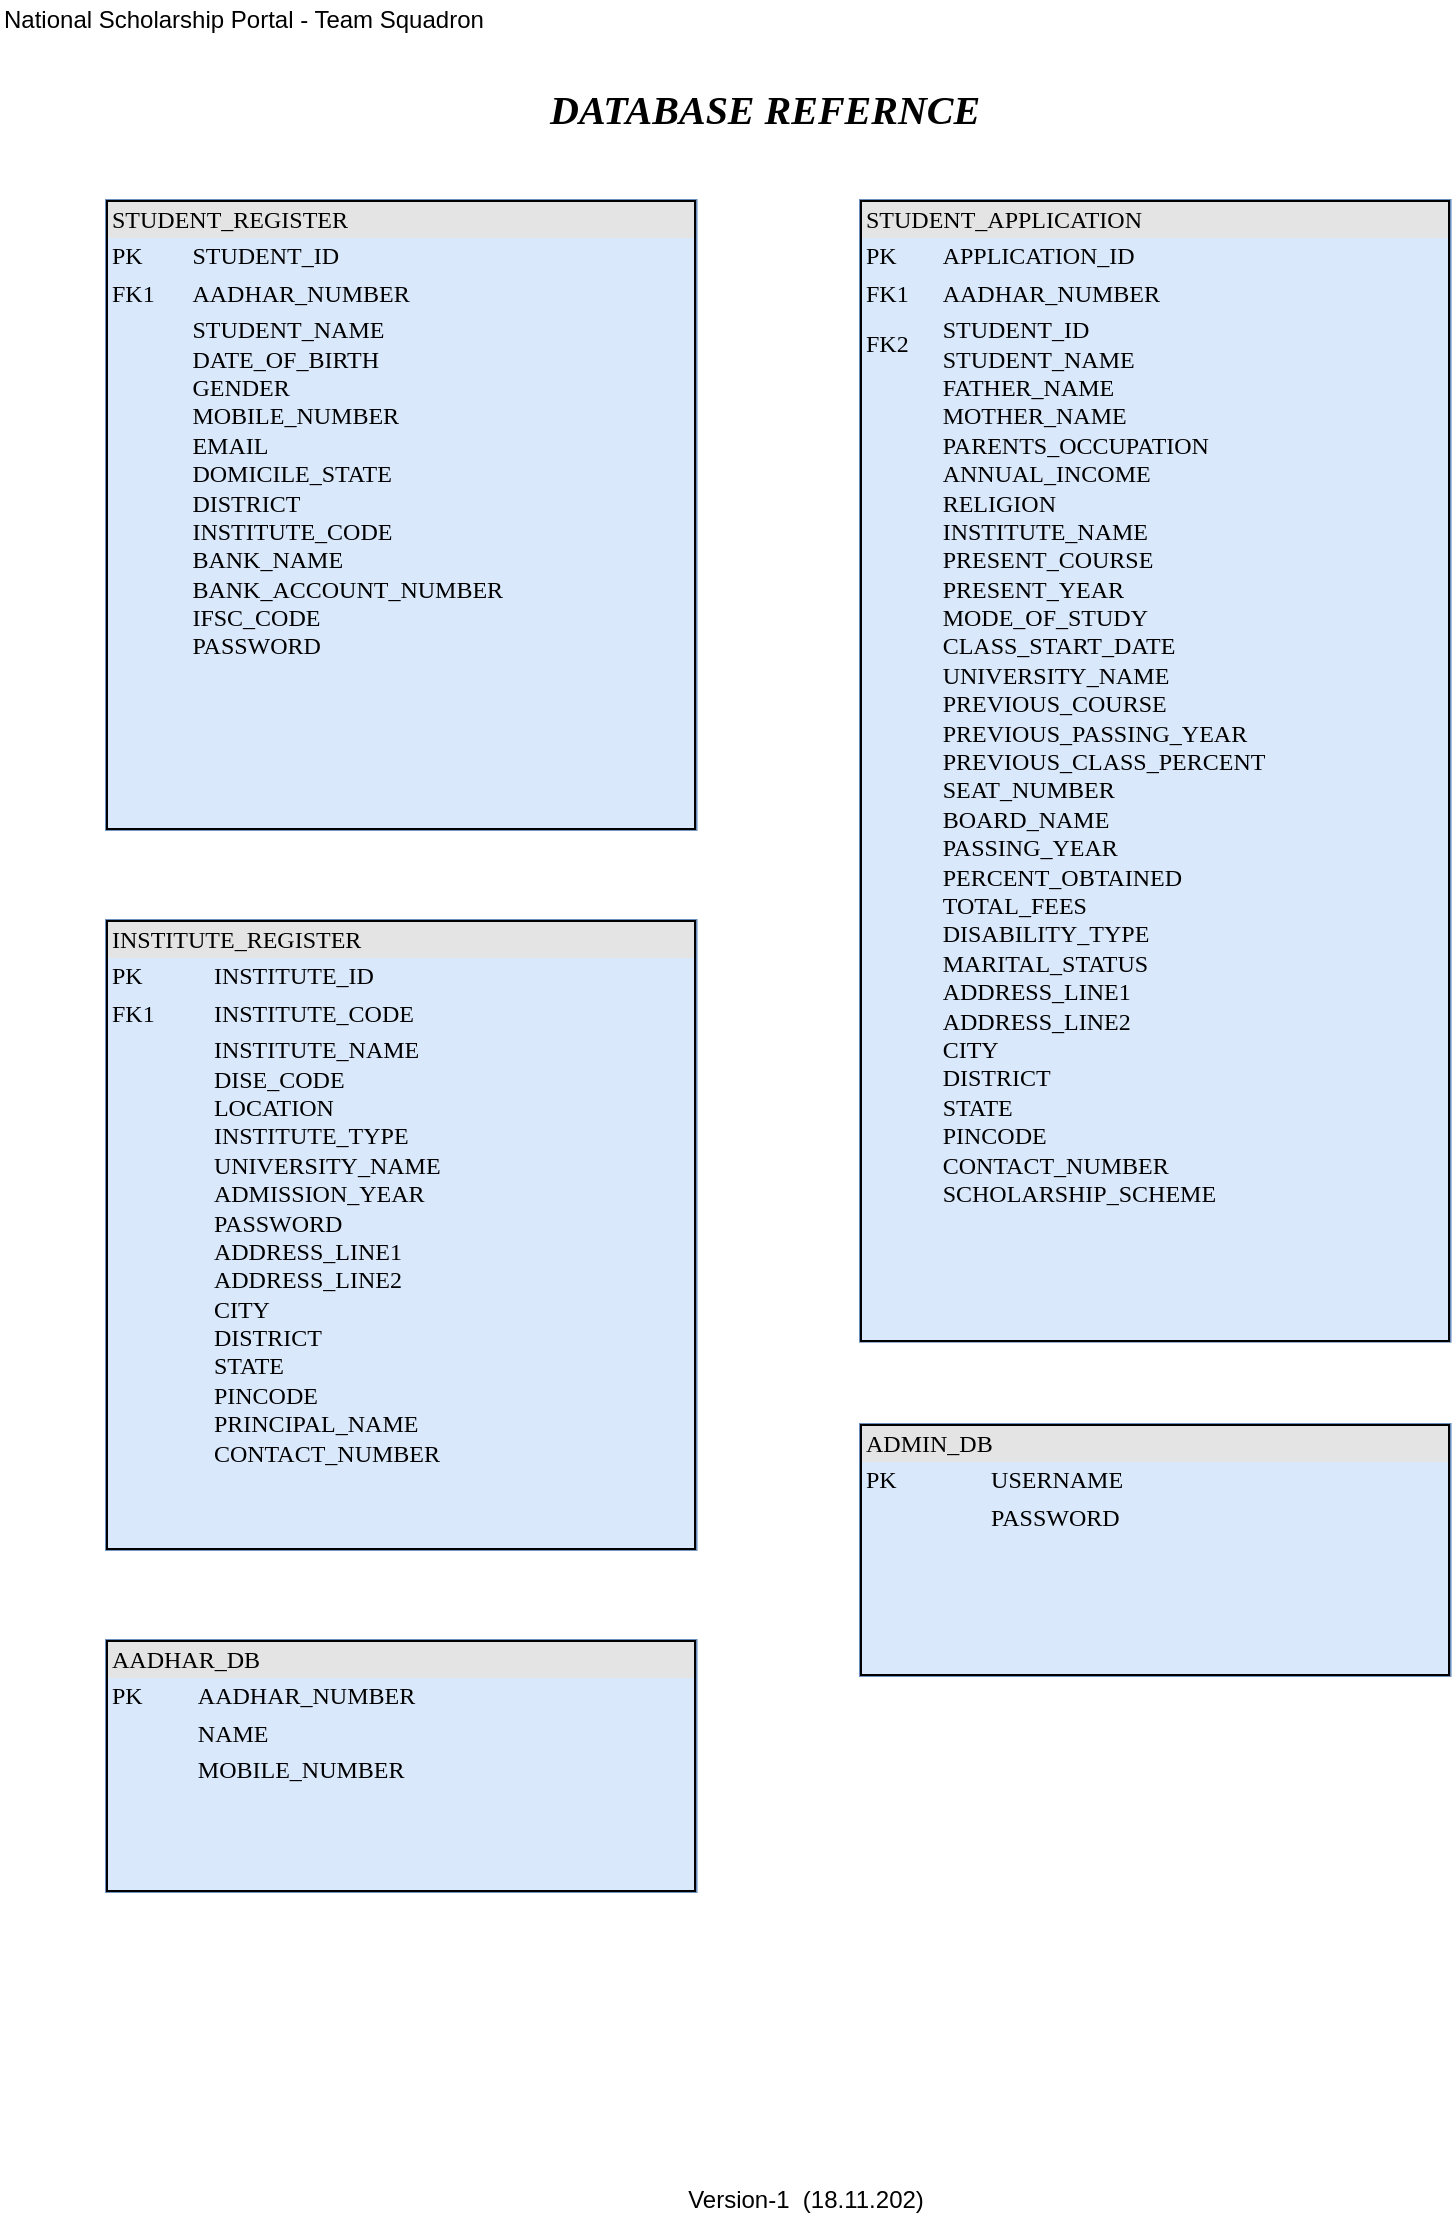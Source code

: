 <mxfile version="12.2.2" type="device" pages="1"><diagram id="fnk4PcqJJyVQ6ZvqiUxD" name="Page-1"><mxGraphModel dx="1423" dy="867" grid="1" gridSize="10" guides="1" tooltips="1" connect="1" arrows="1" fold="1" page="1" pageScale="1" pageWidth="827" pageHeight="1169" background="none" math="0" shadow="0"><root><mxCell id="0"/><mxCell id="1" parent="0"/><mxCell id="5DCXPG_SG6mL2gC4ugzk-2" value="&lt;font face=&quot;Verdana&quot; size=&quot;1&quot;&gt;&lt;i&gt;&lt;b style=&quot;font-size: 20px&quot;&gt;DATABASE REFERNCE&lt;/b&gt;&lt;/i&gt;&lt;/font&gt;" style="text;html=1;resizable=0;points=[];autosize=1;align=left;verticalAlign=top;spacingTop=-4;" parent="1" vertex="1"><mxGeometry x="283" y="60" width="260" height="20" as="geometry"/></mxCell><mxCell id="5DCXPG_SG6mL2gC4ugzk-4" value="National Scholarship Portal - Team Squadron" style="text;html=1;resizable=0;points=[];autosize=1;align=left;verticalAlign=top;spacingTop=-4;" parent="1" vertex="1"><mxGeometry x="10" y="20" width="260" height="20" as="geometry"/></mxCell><mxCell id="5DCXPG_SG6mL2gC4ugzk-15" value="&lt;div style=&quot;box-sizing: border-box ; width: 100% ; background: #e4e4e4 ; padding: 2px&quot;&gt;STUDENT_APPLICATION&lt;/div&gt;&lt;table style=&quot;width: 100% ; font-size: 1em&quot; cellpadding=&quot;2&quot; cellspacing=&quot;0&quot;&gt;&lt;tbody&gt;&lt;tr&gt;&lt;td&gt;PK&lt;/td&gt;&lt;td&gt;APPLICATION_ID&lt;/td&gt;&lt;/tr&gt;&lt;tr&gt;&lt;td&gt;FK1&lt;br&gt;&lt;/td&gt;&lt;td&gt;AADHAR_NUMBER&lt;br&gt;&lt;/td&gt;&lt;/tr&gt;&lt;tr&gt;&lt;td&gt;FK2&lt;br&gt;&lt;br&gt;&lt;br&gt;&lt;br&gt;&lt;br&gt;&lt;br&gt;&lt;br&gt;&lt;br&gt;&lt;br&gt;&lt;br&gt;&lt;br&gt;&lt;br&gt;&lt;br&gt;&lt;br&gt;&lt;br&gt;&lt;br&gt;&lt;br&gt;&lt;br&gt;&lt;br&gt;&lt;br&gt;&lt;br&gt;&lt;br&gt;&lt;br&gt;&lt;br&gt;&lt;br&gt;&lt;br&gt;&lt;br&gt;&lt;br&gt;&lt;br&gt;&lt;br&gt;&lt;br&gt;&lt;br&gt;&lt;br&gt;&lt;/td&gt;&lt;td&gt;STUDENT_ID&amp;nbsp;&lt;br&gt;STUDENT_NAME&lt;br&gt;FATHER_NAME&amp;nbsp;&lt;br&gt;MOTHER_NAME&amp;nbsp;&lt;br&gt;PARENTS_OCCUPATION&lt;br&gt;ANNUAL_INCOME&lt;br&gt;RELIGION&lt;br&gt;INSTITUTE_NAME&amp;nbsp;&lt;br&gt;PRESENT_COURSE&amp;nbsp;&lt;br&gt;PRESENT_YEAR&amp;nbsp;&lt;br&gt;MODE_OF_STUDY&lt;br&gt;CLASS_START_DATE&amp;nbsp;&lt;br&gt;UNIVERSITY_NAME&amp;nbsp;&lt;br&gt;PREVIOUS_COURSE&amp;nbsp;&lt;br&gt;PREVIOUS_PASSING_YEAR&amp;nbsp;&lt;br&gt;PREVIOUS_CLASS_PERCENT&amp;nbsp;&lt;br&gt;SEAT_NUMBER&amp;nbsp;&lt;br&gt;BOARD_NAME&amp;nbsp;&lt;br&gt;PASSING_YEAR&amp;nbsp;&lt;br&gt;PERCENT_OBTAINED&amp;nbsp;&lt;br&gt;TOTAL_FEES&amp;nbsp;&lt;br&gt;DISABILITY_TYPE&amp;nbsp;&lt;br&gt;MARITAL_STATUS&amp;nbsp;&lt;br&gt;ADDRESS_LINE1&amp;nbsp;&lt;br&gt;ADDRESS_LINE2&amp;nbsp;&lt;br&gt;CITY&amp;nbsp;&lt;br&gt;DISTRICT&amp;nbsp;&lt;br&gt;STATE&amp;nbsp;&lt;br&gt;PINCODE&amp;nbsp;&lt;br&gt;CONTACT_NUMBER&lt;br&gt;SCHOLARSHIP_SCHEME&amp;nbsp;&amp;nbsp;&lt;br&gt;&lt;br&gt;&lt;br&gt;&lt;br&gt;&lt;/td&gt;&lt;/tr&gt;&lt;/tbody&gt;&lt;/table&gt;" style="verticalAlign=top;align=left;overflow=fill;html=1;fillColor=#dae8fc;strokeColor=#6c8ebf;gradientColor=none;fontFamily=Verdana;labelBorderColor=#000000;" parent="1" vertex="1"><mxGeometry x="440" y="120" width="295.275" height="570.865" as="geometry"/></mxCell><mxCell id="5DCXPG_SG6mL2gC4ugzk-17" value="&lt;div style=&quot;box-sizing: border-box ; width: 100% ; background: #e4e4e4 ; padding: 2px&quot;&gt;STUDENT_REGISTER&lt;/div&gt;&lt;table style=&quot;width: 100% ; font-size: 1em&quot; cellpadding=&quot;2&quot; cellspacing=&quot;0&quot;&gt;&lt;tbody&gt;&lt;tr&gt;&lt;td&gt;PK&lt;/td&gt;&lt;td&gt;STUDENT_ID&lt;/td&gt;&lt;/tr&gt;&lt;tr&gt;&lt;td&gt;FK1&lt;/td&gt;&lt;td&gt;AADHAR_NUMBER&lt;/td&gt;&lt;/tr&gt;&lt;tr&gt;&lt;td&gt;&lt;/td&gt;&lt;td&gt;STUDENT_NAME&lt;br&gt;DATE_OF_BIRTH&lt;br&gt;GENDER&lt;br&gt;MOBILE_NUMBER&lt;br&gt;EMAIL&lt;br&gt;DOMICILE_STATE&lt;br&gt;DISTRICT&lt;br&gt;INSTITUTE_CODE&lt;br&gt;BANK_NAME&lt;br&gt;BANK_ACCOUNT_NUMBER&lt;br&gt;IFSC_CODE&lt;br&gt;PASSWORD&lt;br&gt;&lt;/td&gt;&lt;/tr&gt;&lt;/tbody&gt;&lt;/table&gt;" style="verticalAlign=top;align=left;overflow=fill;html=1;fillColor=#dae8fc;labelBorderColor=#000000;fontFamily=Verdana;strokeColor=#6c8ebf;" parent="1" vertex="1"><mxGeometry x="63" y="120" width="295.275" height="314.96" as="geometry"/></mxCell><mxCell id="5DCXPG_SG6mL2gC4ugzk-36" value="&lt;div style=&quot;box-sizing: border-box ; width: 100% ; background: #e4e4e4 ; padding: 2px&quot;&gt;AADHAR_DB&lt;/div&gt;&lt;table style=&quot;width: 100% ; font-size: 1em&quot; cellpadding=&quot;2&quot; cellspacing=&quot;0&quot;&gt;&lt;tbody&gt;&lt;tr&gt;&lt;td&gt;PK&lt;/td&gt;&lt;td&gt;AADHAR_NUMBER&lt;br&gt;&lt;/td&gt;&lt;/tr&gt;&lt;tr&gt;&lt;td&gt;&lt;br&gt;&lt;/td&gt;&lt;td&gt;NAME&lt;br&gt;&lt;/td&gt;&lt;/tr&gt;&lt;tr&gt;&lt;td&gt;&lt;/td&gt;&lt;td&gt;MOBILE_NUMBER&lt;br&gt;&lt;/td&gt;&lt;/tr&gt;&lt;/tbody&gt;&lt;/table&gt;" style="verticalAlign=top;align=left;overflow=fill;html=1;fillColor=#dae8fc;strokeColor=#6c8ebf;fontFamily=Verdana;labelBorderColor=#000000;" parent="1" vertex="1"><mxGeometry x="63" y="840" width="295.275" height="125.984" as="geometry"/></mxCell><mxCell id="5DCXPG_SG6mL2gC4ugzk-37" value="&lt;div style=&quot;box-sizing: border-box ; width: 100% ; background: #e4e4e4 ; padding: 2px&quot;&gt;ADMIN_DB&lt;/div&gt;&lt;table style=&quot;width: 100% ; font-size: 1em&quot; cellpadding=&quot;2&quot; cellspacing=&quot;0&quot;&gt;&lt;tbody&gt;&lt;tr&gt;&lt;td&gt;PK&lt;/td&gt;&lt;td&gt;USERNAME&lt;/td&gt;&lt;/tr&gt;&lt;tr&gt;&lt;td&gt;&lt;br&gt;&lt;/td&gt;&lt;td&gt;PASSWORD&amp;nbsp;&lt;br&gt;&lt;/td&gt;&lt;/tr&gt;&lt;tr&gt;&lt;td&gt;&lt;/td&gt;&lt;td&gt;&lt;br&gt;&lt;/td&gt;&lt;/tr&gt;&lt;/tbody&gt;&lt;/table&gt;" style="verticalAlign=top;align=left;overflow=fill;html=1;fillColor=#dae8fc;strokeColor=#6c8ebf;fontFamily=Verdana;labelBorderColor=#000000;" parent="1" vertex="1"><mxGeometry x="440" y="732" width="295.275" height="125.984" as="geometry"/></mxCell><mxCell id="5DCXPG_SG6mL2gC4ugzk-38" value="&lt;div style=&quot;box-sizing: border-box ; width: 100% ; background: #e4e4e4 ; padding: 2px&quot;&gt;INSTITUTE_REGISTER&lt;/div&gt;&lt;table style=&quot;width: 100% ; font-size: 1em&quot; cellpadding=&quot;2&quot; cellspacing=&quot;0&quot;&gt;&lt;tbody&gt;&lt;tr&gt;&lt;td&gt;PK&lt;/td&gt;&lt;td&gt;INSTITUTE_ID&amp;nbsp;&lt;/td&gt;&lt;/tr&gt;&lt;tr&gt;&lt;td&gt;FK1&lt;/td&gt;&lt;td&gt;INSTITUTE_CODE&amp;nbsp;&lt;/td&gt;&lt;/tr&gt;&lt;tr&gt;&lt;td&gt;&lt;/td&gt;&lt;td&gt;INSTITUTE_NAME&amp;nbsp;&lt;br&gt;DISE_CODE&amp;nbsp;&lt;br&gt;LOCATION&amp;nbsp;&lt;br&gt;INSTITUTE_TYPE&amp;nbsp;&lt;br&gt;UNIVERSITY_NAME&amp;nbsp;&lt;br&gt;ADMISSION_YEAR&amp;nbsp;&lt;br&gt;PASSWORD&amp;nbsp;&lt;br&gt;ADDRESS_LINE1&amp;nbsp;&lt;br&gt;ADDRESS_LINE2&amp;nbsp;&lt;br&gt;CITY&amp;nbsp;&lt;br&gt;DISTRICT&amp;nbsp;&lt;br&gt;STATE&amp;nbsp;&lt;br&gt;PINCODE&amp;nbsp;&lt;br&gt;PRINCIPAL_NAME&amp;nbsp;&lt;br&gt;CONTACT_NUMBER&amp;nbsp;&lt;br&gt;&lt;/td&gt;&lt;/tr&gt;&lt;/tbody&gt;&lt;/table&gt;" style="verticalAlign=top;align=left;overflow=fill;html=1;fillColor=#dae8fc;strokeColor=#6c8ebf;fontFamily=Verdana;labelBorderColor=#000000;" parent="1" vertex="1"><mxGeometry x="63" y="480" width="295.275" height="314.96" as="geometry"/></mxCell><mxCell id="w8W7lout0zFwHDzeMKVj-4" value="Version-1&amp;nbsp; (18.11.202)" style="text;html=1;strokeColor=none;fillColor=none;align=center;verticalAlign=middle;whiteSpace=wrap;rounded=0;" vertex="1" parent="1"><mxGeometry x="333" y="1110" width="160" height="20" as="geometry"/></mxCell></root></mxGraphModel></diagram></mxfile>